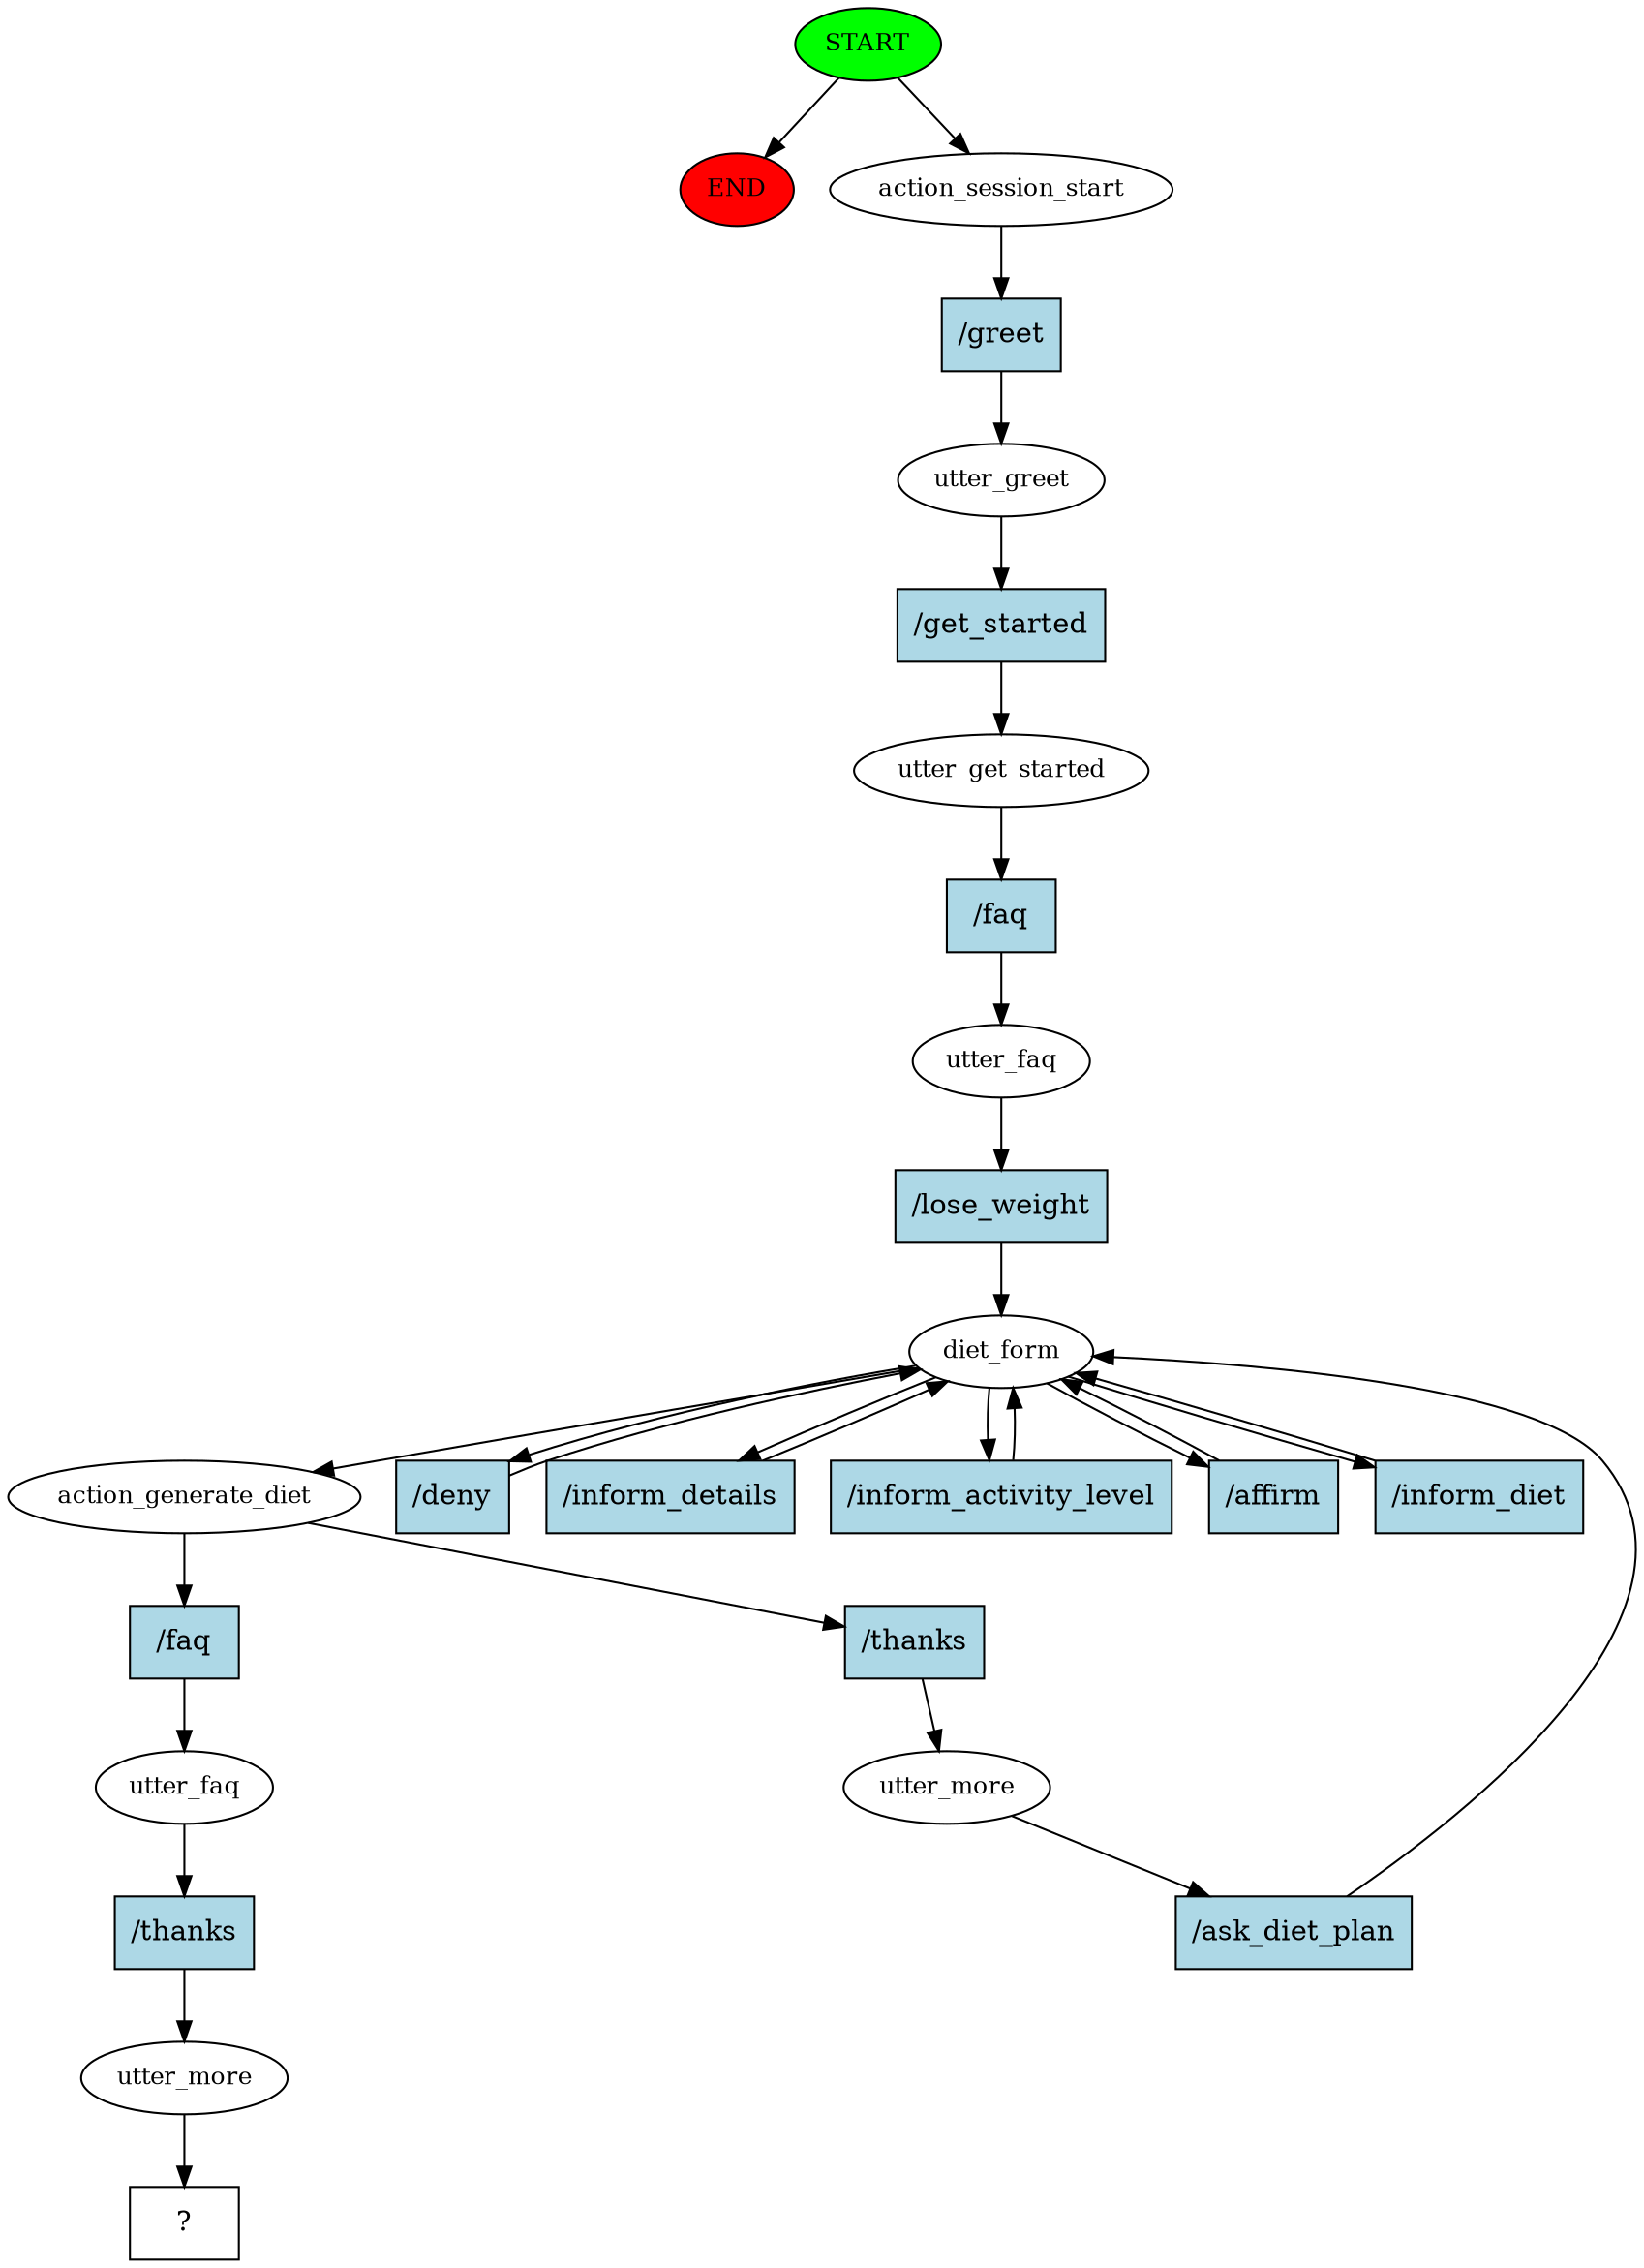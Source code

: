 digraph  {
0 [class="start active", fillcolor=green, fontsize=12, label=START, style=filled];
"-1" [class=end, fillcolor=red, fontsize=12, label=END, style=filled];
1 [class=active, fontsize=12, label=action_session_start];
2 [class=active, fontsize=12, label=utter_greet];
3 [class=active, fontsize=12, label=utter_get_started];
4 [class=active, fontsize=12, label=utter_faq];
5 [class=active, fontsize=12, label=diet_form];
10 [class=active, fontsize=12, label=action_generate_diet];
11 [class=active, fontsize=12, label=utter_more];
16 [class=active, fontsize=12, label=utter_faq];
17 [class=active, fontsize=12, label=utter_more];
18 [class="intent dashed active", label="  ?  ", shape=rect];
19 [class="intent active", fillcolor=lightblue, label="/greet", shape=rect, style=filled];
20 [class="intent active", fillcolor=lightblue, label="/get_started", shape=rect, style=filled];
21 [class="intent active", fillcolor=lightblue, label="/faq", shape=rect, style=filled];
22 [class="intent active", fillcolor=lightblue, label="/lose_weight", shape=rect, style=filled];
23 [class="intent active", fillcolor=lightblue, label="/deny", shape=rect, style=filled];
24 [class="intent active", fillcolor=lightblue, label="/inform_details", shape=rect, style=filled];
25 [class="intent active", fillcolor=lightblue, label="/inform_activity_level", shape=rect, style=filled];
26 [class="intent active", fillcolor=lightblue, label="/affirm", shape=rect, style=filled];
27 [class="intent active", fillcolor=lightblue, label="/inform_diet", shape=rect, style=filled];
28 [class="intent active", fillcolor=lightblue, label="/thanks", shape=rect, style=filled];
29 [class="intent active", fillcolor=lightblue, label="/faq", shape=rect, style=filled];
30 [class="intent active", fillcolor=lightblue, label="/ask_diet_plan", shape=rect, style=filled];
31 [class="intent active", fillcolor=lightblue, label="/thanks", shape=rect, style=filled];
0 -> "-1"  [class="", key=NONE, label=""];
0 -> 1  [class=active, key=NONE, label=""];
1 -> 19  [class=active, key=0];
2 -> 20  [class=active, key=0];
3 -> 21  [class=active, key=0];
4 -> 22  [class=active, key=0];
5 -> 10  [class=active, key=NONE, label=""];
5 -> 23  [class=active, key=0];
5 -> 24  [class=active, key=0];
5 -> 25  [class=active, key=0];
5 -> 26  [class=active, key=0];
5 -> 27  [class=active, key=0];
10 -> 28  [class=active, key=0];
10 -> 29  [class=active, key=0];
11 -> 30  [class=active, key=0];
16 -> 31  [class=active, key=0];
17 -> 18  [class=active, key=NONE, label=""];
19 -> 2  [class=active, key=0];
20 -> 3  [class=active, key=0];
21 -> 4  [class=active, key=0];
22 -> 5  [class=active, key=0];
23 -> 5  [class=active, key=0];
24 -> 5  [class=active, key=0];
25 -> 5  [class=active, key=0];
26 -> 5  [class=active, key=0];
27 -> 5  [class=active, key=0];
28 -> 11  [class=active, key=0];
29 -> 16  [class=active, key=0];
30 -> 5  [class=active, key=0];
31 -> 17  [class=active, key=0];
}
